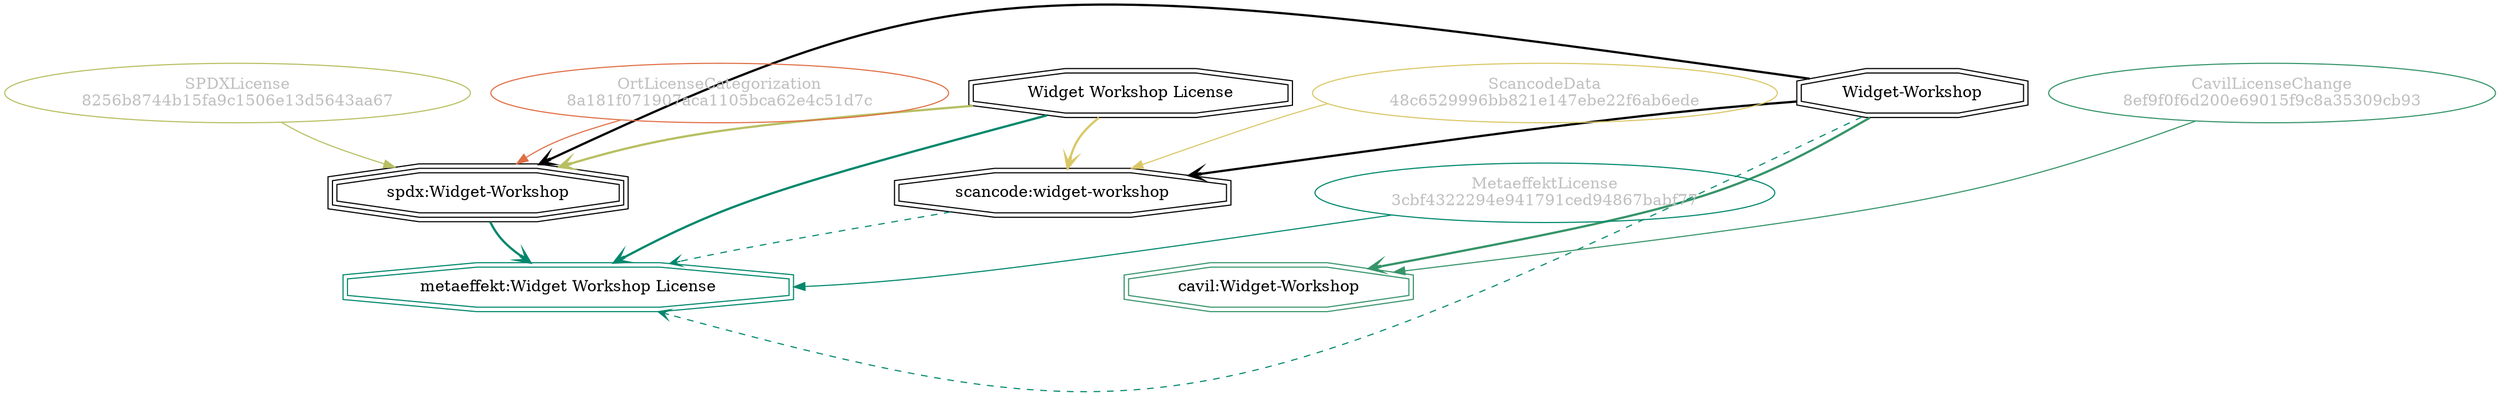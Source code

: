 strict digraph {
    node [shape=box];
    graph [splines=curved];
    4317 [label="SPDXLicense\n8256b8744b15fa9c1506e13d5643aa67"
         ,fontcolor=gray
         ,color="#b8bf62"
         ,fillcolor="beige;1"
         ,shape=ellipse];
    4318 [label="spdx:Widget-Workshop"
         ,shape=tripleoctagon];
    4319 [label="Widget-Workshop"
         ,shape=doubleoctagon];
    4320 [label="Widget Workshop License"
         ,shape=doubleoctagon];
    25236 [label="ScancodeData\n48c6529996bb821e147ebe22f6ab6ede"
          ,fontcolor=gray
          ,color="#dac767"
          ,fillcolor="beige;1"
          ,shape=ellipse];
    25237 [label="scancode:widget-workshop"
          ,shape=doubleoctagon];
    35257 [label="OrtLicenseCategorization\n8a181f071907aca1105bca62e4c51d7c"
          ,fontcolor=gray
          ,color="#e06f45"
          ,fillcolor="beige;1"
          ,shape=ellipse];
    38121 [label="CavilLicenseChange\n8ef9f0f6d200e69015f9c8a35309cb93"
          ,fontcolor=gray
          ,color="#379469"
          ,fillcolor="beige;1"
          ,shape=ellipse];
    38122 [label="cavil:Widget-Workshop"
          ,color="#379469"
          ,shape=doubleoctagon];
    49550 [label="MetaeffektLicense\n3cbf4322294e941791ced94867babf77"
          ,fontcolor=gray
          ,color="#00876c"
          ,fillcolor="beige;1"
          ,shape=ellipse];
    49551 [label="metaeffekt:Widget Workshop License"
          ,color="#00876c"
          ,shape=doubleoctagon];
    4317 -> 4318 [weight=0.5
                 ,color="#b8bf62"];
    4318 -> 49551 [style=bold
                  ,arrowhead=vee
                  ,weight=0.7
                  ,color="#00876c"];
    4319 -> 4318 [style=bold
                 ,arrowhead=vee
                 ,weight=0.7];
    4319 -> 25237 [style=bold
                  ,arrowhead=vee
                  ,weight=0.7];
    4319 -> 38122 [style=bold
                  ,arrowhead=vee
                  ,weight=0.7
                  ,color="#379469"];
    4319 -> 38122 [style=bold
                  ,arrowhead=vee
                  ,weight=0.7
                  ,color="#379469"];
    4319 -> 49551 [style=dashed
                  ,arrowhead=vee
                  ,weight=0.5
                  ,color="#00876c"];
    4320 -> 4318 [style=bold
                 ,arrowhead=vee
                 ,weight=0.7
                 ,color="#b8bf62"];
    4320 -> 25237 [style=bold
                  ,arrowhead=vee
                  ,weight=0.7
                  ,color="#dac767"];
    4320 -> 49551 [style=bold
                  ,arrowhead=vee
                  ,weight=0.7
                  ,color="#00876c"];
    4320 -> 49551 [style=bold
                  ,arrowhead=vee
                  ,weight=0.7
                  ,color="#00876c"];
    25236 -> 25237 [weight=0.5
                   ,color="#dac767"];
    25237 -> 49551 [style=dashed
                   ,arrowhead=vee
                   ,weight=0.5
                   ,color="#00876c"];
    35257 -> 4318 [weight=0.5
                  ,color="#e06f45"];
    38121 -> 38122 [weight=0.5
                   ,color="#379469"];
    49550 -> 49551 [weight=0.5
                   ,color="#00876c"];
}
